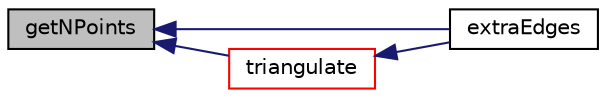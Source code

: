 digraph "getNPoints"
{
  bgcolor="transparent";
  edge [fontname="Helvetica",fontsize="10",labelfontname="Helvetica",labelfontsize="10"];
  node [fontname="Helvetica",fontsize="10",shape=record];
  rankdir="LR";
  Node1 [label="getNPoints",height=0.2,width=0.4,color="black", fillcolor="grey75", style="filled", fontcolor="black"];
  Node1 -> Node2 [dir="back",color="midnightblue",fontsize="10",style="solid",fontname="Helvetica"];
  Node2 [label="extraEdges",height=0.2,width=0.4,color="black",URL="$a00152.html#a3d3df28c0f1e09faa28552234f4fdec2",tooltip="Indices into edges of additional edges. "];
  Node1 -> Node3 [dir="back",color="midnightblue",fontsize="10",style="solid",fontname="Helvetica"];
  Node3 [label="triangulate",height=0.2,width=0.4,color="red",URL="$a00152.html#a69aee35586dd3103dea7d3c88a8f5ab7",tooltip="Simple triangulation of face subset. TotalNTris is total number. "];
  Node3 -> Node2 [dir="back",color="midnightblue",fontsize="10",style="solid",fontname="Helvetica"];
}
